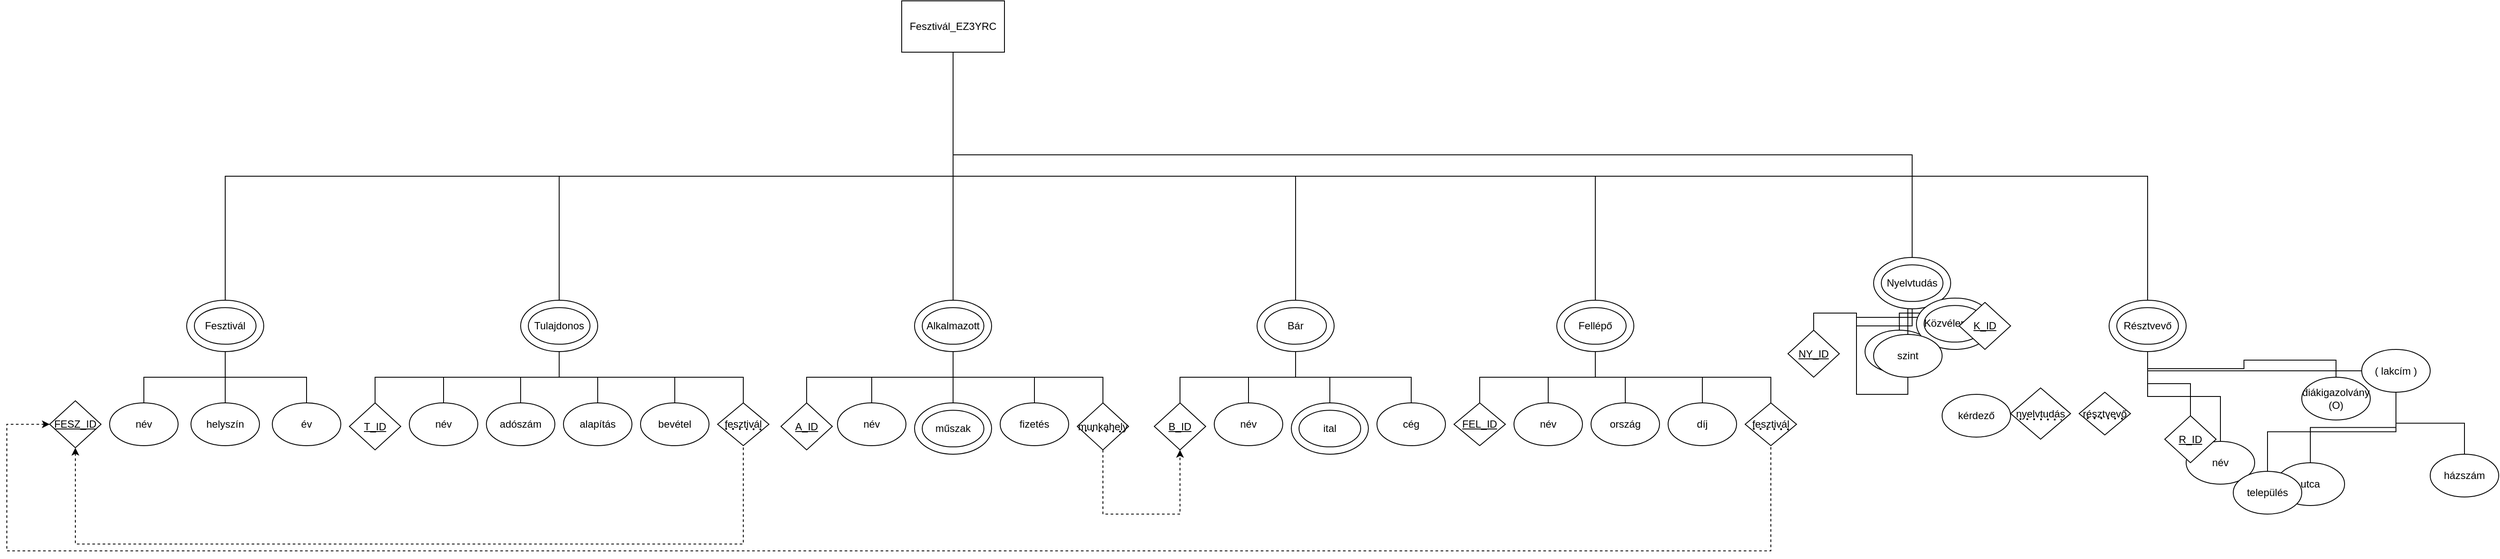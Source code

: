 <mxfile version="22.0.8" type="github">
  <diagram name="1 oldal" id="7Gm-jjUQWlPTQZy7TqSw">
    <mxGraphModel dx="1783" dy="1696" grid="1" gridSize="10" guides="1" tooltips="1" connect="1" arrows="1" fold="1" page="1" pageScale="1" pageWidth="827" pageHeight="1169" math="0" shadow="0">
      <root>
        <mxCell id="0" />
        <mxCell id="1" parent="0" />
        <mxCell id="Tex8kmzmP4nbVUdYOqsj-40" style="edgeStyle=orthogonalEdgeStyle;rounded=0;orthogonalLoop=1;jettySize=auto;html=1;exitX=0.5;exitY=1;exitDx=0;exitDy=0;entryX=0.5;entryY=0;entryDx=0;entryDy=0;endArrow=none;endFill=0;" edge="1" parent="1" source="BsaPP271d8ZQrGvn2r-6-1" target="BsaPP271d8ZQrGvn2r-6-22">
          <mxGeometry relative="1" as="geometry" />
        </mxCell>
        <mxCell id="Tex8kmzmP4nbVUdYOqsj-41" style="edgeStyle=orthogonalEdgeStyle;rounded=0;orthogonalLoop=1;jettySize=auto;html=1;exitX=0.5;exitY=1;exitDx=0;exitDy=0;entryX=0.5;entryY=0;entryDx=0;entryDy=0;endArrow=none;endFill=0;" edge="1" parent="1" source="BsaPP271d8ZQrGvn2r-6-1" target="BsaPP271d8ZQrGvn2r-6-46">
          <mxGeometry relative="1" as="geometry" />
        </mxCell>
        <mxCell id="Tex8kmzmP4nbVUdYOqsj-42" style="edgeStyle=orthogonalEdgeStyle;rounded=0;orthogonalLoop=1;jettySize=auto;html=1;exitX=0.5;exitY=1;exitDx=0;exitDy=0;entryX=0.5;entryY=0;entryDx=0;entryDy=0;endArrow=none;endFill=0;" edge="1" parent="1" source="BsaPP271d8ZQrGvn2r-6-1" target="BsaPP271d8ZQrGvn2r-6-25">
          <mxGeometry relative="1" as="geometry" />
        </mxCell>
        <mxCell id="Tex8kmzmP4nbVUdYOqsj-43" style="edgeStyle=orthogonalEdgeStyle;rounded=0;orthogonalLoop=1;jettySize=auto;html=1;exitX=0.5;exitY=1;exitDx=0;exitDy=0;entryX=0.5;entryY=0;entryDx=0;entryDy=0;endArrow=none;endFill=0;" edge="1" parent="1" source="BsaPP271d8ZQrGvn2r-6-1" target="BsaPP271d8ZQrGvn2r-6-19">
          <mxGeometry relative="1" as="geometry" />
        </mxCell>
        <mxCell id="Tex8kmzmP4nbVUdYOqsj-44" style="edgeStyle=orthogonalEdgeStyle;rounded=0;orthogonalLoop=1;jettySize=auto;html=1;exitX=0.5;exitY=1;exitDx=0;exitDy=0;entryX=0.5;entryY=0;entryDx=0;entryDy=0;endArrow=none;endFill=0;" edge="1" parent="1" source="BsaPP271d8ZQrGvn2r-6-1" target="BsaPP271d8ZQrGvn2r-6-37">
          <mxGeometry relative="1" as="geometry" />
        </mxCell>
        <mxCell id="Tex8kmzmP4nbVUdYOqsj-45" style="edgeStyle=orthogonalEdgeStyle;rounded=0;orthogonalLoop=1;jettySize=auto;html=1;exitX=0.5;exitY=1;exitDx=0;exitDy=0;entryX=0.5;entryY=0;entryDx=0;entryDy=0;endArrow=none;endFill=0;" edge="1" parent="1" source="BsaPP271d8ZQrGvn2r-6-1" target="BsaPP271d8ZQrGvn2r-6-42">
          <mxGeometry relative="1" as="geometry" />
        </mxCell>
        <mxCell id="BsaPP271d8ZQrGvn2r-6-1" value="Fesztivál_EZ3YRC" style="rounded=0;whiteSpace=wrap;html=1;" parent="1" vertex="1">
          <mxGeometry x="495" y="-150" width="120" height="60" as="geometry" />
        </mxCell>
        <mxCell id="BsaPP271d8ZQrGvn2r-6-2" value="név" style="ellipse;whiteSpace=wrap;html=1;" parent="1" vertex="1">
          <mxGeometry x="-80" y="320" width="80" height="50" as="geometry" />
        </mxCell>
        <mxCell id="BsaPP271d8ZQrGvn2r-6-3" value="helyszín" style="ellipse;whiteSpace=wrap;html=1;" parent="1" vertex="1">
          <mxGeometry x="-335" y="320" width="80" height="50" as="geometry" />
        </mxCell>
        <mxCell id="BsaPP271d8ZQrGvn2r-6-4" value="év" style="ellipse;whiteSpace=wrap;html=1;" parent="1" vertex="1">
          <mxGeometry x="-240" y="320" width="80" height="50" as="geometry" />
        </mxCell>
        <mxCell id="BsaPP271d8ZQrGvn2r-6-6" value="név" style="ellipse;whiteSpace=wrap;html=1;" parent="1" vertex="1">
          <mxGeometry x="-430" y="320" width="80" height="50" as="geometry" />
        </mxCell>
        <mxCell id="BsaPP271d8ZQrGvn2r-6-8" value="bevétel" style="ellipse;whiteSpace=wrap;html=1;" parent="1" vertex="1">
          <mxGeometry x="190" y="320" width="80" height="50" as="geometry" />
        </mxCell>
        <mxCell id="BsaPP271d8ZQrGvn2r-6-14" value="" style="group" parent="1" vertex="1" connectable="0">
          <mxGeometry x="-340" y="200" width="90" height="60" as="geometry" />
        </mxCell>
        <mxCell id="BsaPP271d8ZQrGvn2r-6-13" value="" style="ellipse;whiteSpace=wrap;html=1;" parent="BsaPP271d8ZQrGvn2r-6-14" vertex="1">
          <mxGeometry width="90" height="60" as="geometry" />
        </mxCell>
        <mxCell id="BsaPP271d8ZQrGvn2r-6-11" value="Fesztivál" style="ellipse;whiteSpace=wrap;html=1;" parent="BsaPP271d8ZQrGvn2r-6-14" vertex="1">
          <mxGeometry x="9" y="8.571" width="72" height="42.857" as="geometry" />
        </mxCell>
        <mxCell id="BsaPP271d8ZQrGvn2r-6-18" value="" style="group" parent="1" vertex="1" connectable="0">
          <mxGeometry x="1260" y="200" width="90" height="60" as="geometry" />
        </mxCell>
        <mxCell id="BsaPP271d8ZQrGvn2r-6-19" value="" style="ellipse;whiteSpace=wrap;html=1;" parent="BsaPP271d8ZQrGvn2r-6-18" vertex="1">
          <mxGeometry width="90" height="60" as="geometry" />
        </mxCell>
        <mxCell id="BsaPP271d8ZQrGvn2r-6-20" value="Fellépő" style="ellipse;whiteSpace=wrap;html=1;" parent="BsaPP271d8ZQrGvn2r-6-18" vertex="1">
          <mxGeometry x="9" y="8.571" width="72" height="42.857" as="geometry" />
        </mxCell>
        <mxCell id="BsaPP271d8ZQrGvn2r-6-21" value="" style="group" parent="1" vertex="1" connectable="0">
          <mxGeometry x="50" y="200" width="90" height="60" as="geometry" />
        </mxCell>
        <mxCell id="BsaPP271d8ZQrGvn2r-6-22" value="" style="ellipse;whiteSpace=wrap;html=1;" parent="BsaPP271d8ZQrGvn2r-6-21" vertex="1">
          <mxGeometry width="90" height="60" as="geometry" />
        </mxCell>
        <mxCell id="BsaPP271d8ZQrGvn2r-6-23" value="Tulajdonos" style="ellipse;whiteSpace=wrap;html=1;" parent="BsaPP271d8ZQrGvn2r-6-21" vertex="1">
          <mxGeometry x="9" y="8.571" width="72" height="42.857" as="geometry" />
        </mxCell>
        <mxCell id="BsaPP271d8ZQrGvn2r-6-24" value="" style="group" parent="1" vertex="1" connectable="0">
          <mxGeometry x="910" y="200" width="90" height="60" as="geometry" />
        </mxCell>
        <mxCell id="BsaPP271d8ZQrGvn2r-6-25" value="" style="ellipse;whiteSpace=wrap;html=1;" parent="BsaPP271d8ZQrGvn2r-6-24" vertex="1">
          <mxGeometry width="90" height="60" as="geometry" />
        </mxCell>
        <mxCell id="BsaPP271d8ZQrGvn2r-6-26" value="Bár" style="ellipse;whiteSpace=wrap;html=1;" parent="BsaPP271d8ZQrGvn2r-6-24" vertex="1">
          <mxGeometry x="9" y="8.571" width="72" height="42.857" as="geometry" />
        </mxCell>
        <mxCell id="BsaPP271d8ZQrGvn2r-6-36" value="" style="group" parent="1" vertex="1" connectable="0">
          <mxGeometry x="1630" y="150" width="90" height="60" as="geometry" />
        </mxCell>
        <mxCell id="BsaPP271d8ZQrGvn2r-6-37" value="" style="ellipse;whiteSpace=wrap;html=1;" parent="BsaPP271d8ZQrGvn2r-6-36" vertex="1">
          <mxGeometry width="90" height="60" as="geometry" />
        </mxCell>
        <mxCell id="BsaPP271d8ZQrGvn2r-6-38" value="Nyelvtudás" style="ellipse;whiteSpace=wrap;html=1;" parent="BsaPP271d8ZQrGvn2r-6-36" vertex="1">
          <mxGeometry x="9" y="8.571" width="72" height="42.857" as="geometry" />
        </mxCell>
        <mxCell id="BsaPP271d8ZQrGvn2r-6-41" value="" style="group" parent="1" vertex="1" connectable="0">
          <mxGeometry x="1905" y="200" width="90" height="60" as="geometry" />
        </mxCell>
        <mxCell id="BsaPP271d8ZQrGvn2r-6-42" value="" style="ellipse;whiteSpace=wrap;html=1;" parent="BsaPP271d8ZQrGvn2r-6-41" vertex="1">
          <mxGeometry width="90" height="60" as="geometry" />
        </mxCell>
        <mxCell id="BsaPP271d8ZQrGvn2r-6-43" value="Résztvevő" style="ellipse;whiteSpace=wrap;html=1;" parent="BsaPP271d8ZQrGvn2r-6-41" vertex="1">
          <mxGeometry x="9" y="8.571" width="72" height="42.857" as="geometry" />
        </mxCell>
        <mxCell id="BsaPP271d8ZQrGvn2r-6-45" value="" style="group" parent="1" vertex="1" connectable="0">
          <mxGeometry x="510" y="200" width="90" height="60" as="geometry" />
        </mxCell>
        <mxCell id="BsaPP271d8ZQrGvn2r-6-46" value="" style="ellipse;whiteSpace=wrap;html=1;" parent="BsaPP271d8ZQrGvn2r-6-45" vertex="1">
          <mxGeometry width="90" height="60" as="geometry" />
        </mxCell>
        <mxCell id="BsaPP271d8ZQrGvn2r-6-47" value="Alkalmazott" style="ellipse;whiteSpace=wrap;html=1;" parent="BsaPP271d8ZQrGvn2r-6-45" vertex="1">
          <mxGeometry x="9" y="8.571" width="72" height="42.857" as="geometry" />
        </mxCell>
        <mxCell id="BsaPP271d8ZQrGvn2r-6-48" value="adószám" style="ellipse;whiteSpace=wrap;html=1;" parent="1" vertex="1">
          <mxGeometry x="10" y="320" width="80" height="50" as="geometry" />
        </mxCell>
        <mxCell id="BsaPP271d8ZQrGvn2r-6-49" value="alapítás" style="ellipse;whiteSpace=wrap;html=1;" parent="1" vertex="1">
          <mxGeometry x="100" y="320" width="80" height="50" as="geometry" />
        </mxCell>
        <mxCell id="BsaPP271d8ZQrGvn2r-6-51" value="fizetés" style="ellipse;whiteSpace=wrap;html=1;" parent="1" vertex="1">
          <mxGeometry x="610" y="320" width="80" height="50" as="geometry" />
        </mxCell>
        <mxCell id="BsaPP271d8ZQrGvn2r-6-54" value="" style="group" parent="1" vertex="1" connectable="0">
          <mxGeometry x="510" y="320" width="90" height="60" as="geometry" />
        </mxCell>
        <mxCell id="BsaPP271d8ZQrGvn2r-6-55" value="" style="ellipse;whiteSpace=wrap;html=1;" parent="BsaPP271d8ZQrGvn2r-6-54" vertex="1">
          <mxGeometry width="90" height="60" as="geometry" />
        </mxCell>
        <mxCell id="BsaPP271d8ZQrGvn2r-6-56" value="műszak" style="ellipse;whiteSpace=wrap;html=1;" parent="BsaPP271d8ZQrGvn2r-6-54" vertex="1">
          <mxGeometry x="9" y="8.571" width="72" height="42.857" as="geometry" />
        </mxCell>
        <mxCell id="BsaPP271d8ZQrGvn2r-6-59" value="" style="group" parent="1" vertex="1" connectable="0">
          <mxGeometry x="950" y="320" width="90" height="60" as="geometry" />
        </mxCell>
        <mxCell id="BsaPP271d8ZQrGvn2r-6-60" value="" style="ellipse;whiteSpace=wrap;html=1;" parent="BsaPP271d8ZQrGvn2r-6-59" vertex="1">
          <mxGeometry width="90" height="60" as="geometry" />
        </mxCell>
        <mxCell id="BsaPP271d8ZQrGvn2r-6-61" value="ital" style="ellipse;whiteSpace=wrap;html=1;" parent="BsaPP271d8ZQrGvn2r-6-59" vertex="1">
          <mxGeometry x="9" y="8.571" width="72" height="42.857" as="geometry" />
        </mxCell>
        <mxCell id="BsaPP271d8ZQrGvn2r-6-66" value="nyelv" style="ellipse;whiteSpace=wrap;html=1;" parent="1" vertex="1">
          <mxGeometry x="1620" y="235" width="80" height="50" as="geometry" />
        </mxCell>
        <mxCell id="BsaPP271d8ZQrGvn2r-6-68" value="név" style="ellipse;whiteSpace=wrap;html=1;" parent="1" vertex="1">
          <mxGeometry x="1995" y="365" width="80" height="50" as="geometry" />
        </mxCell>
        <mxCell id="BsaPP271d8ZQrGvn2r-6-70" value="diákigazolvány (O)" style="ellipse;whiteSpace=wrap;html=1;" parent="1" vertex="1">
          <mxGeometry x="2130" y="290" width="80" height="50" as="geometry" />
        </mxCell>
        <mxCell id="Tex8kmzmP4nbVUdYOqsj-22" style="edgeStyle=orthogonalEdgeStyle;rounded=0;orthogonalLoop=1;jettySize=auto;html=1;exitX=0.5;exitY=1;exitDx=0;exitDy=0;endArrow=none;endFill=0;" edge="1" parent="1" source="BsaPP271d8ZQrGvn2r-6-72" target="BsaPP271d8ZQrGvn2r-6-75">
          <mxGeometry relative="1" as="geometry" />
        </mxCell>
        <mxCell id="Tex8kmzmP4nbVUdYOqsj-23" style="edgeStyle=orthogonalEdgeStyle;rounded=0;orthogonalLoop=1;jettySize=auto;html=1;exitX=0.5;exitY=1;exitDx=0;exitDy=0;entryX=0.5;entryY=0;entryDx=0;entryDy=0;endArrow=none;endFill=0;" edge="1" parent="1" source="BsaPP271d8ZQrGvn2r-6-72" target="BsaPP271d8ZQrGvn2r-6-73">
          <mxGeometry relative="1" as="geometry" />
        </mxCell>
        <mxCell id="Tex8kmzmP4nbVUdYOqsj-24" style="edgeStyle=orthogonalEdgeStyle;rounded=0;orthogonalLoop=1;jettySize=auto;html=1;exitX=0.5;exitY=1;exitDx=0;exitDy=0;entryX=0.5;entryY=0;entryDx=0;entryDy=0;endArrow=none;endFill=0;" edge="1" parent="1" source="BsaPP271d8ZQrGvn2r-6-72" target="BsaPP271d8ZQrGvn2r-6-74">
          <mxGeometry relative="1" as="geometry" />
        </mxCell>
        <mxCell id="BsaPP271d8ZQrGvn2r-6-72" value="( lakcím )" style="ellipse;whiteSpace=wrap;html=1;" parent="1" vertex="1">
          <mxGeometry x="2200" y="257.5" width="80" height="50" as="geometry" />
        </mxCell>
        <mxCell id="BsaPP271d8ZQrGvn2r-6-73" value="utca" style="ellipse;whiteSpace=wrap;html=1;" parent="1" vertex="1">
          <mxGeometry x="2100" y="390" width="80" height="50" as="geometry" />
        </mxCell>
        <mxCell id="BsaPP271d8ZQrGvn2r-6-74" value="házszám" style="ellipse;whiteSpace=wrap;html=1;" parent="1" vertex="1">
          <mxGeometry x="2280" y="380" width="80" height="50" as="geometry" />
        </mxCell>
        <mxCell id="BsaPP271d8ZQrGvn2r-6-75" value="település" style="ellipse;whiteSpace=wrap;html=1;" parent="1" vertex="1">
          <mxGeometry x="2050" y="400" width="80" height="50" as="geometry" />
        </mxCell>
        <mxCell id="BsaPP271d8ZQrGvn2r-6-76" style="edgeStyle=orthogonalEdgeStyle;rounded=0;orthogonalLoop=1;jettySize=auto;html=1;exitX=0.5;exitY=0;exitDx=0;exitDy=0;entryX=0.5;entryY=1;entryDx=0;entryDy=0;endArrow=none;endFill=0;" parent="1" source="BsaPP271d8ZQrGvn2r-6-13" target="BsaPP271d8ZQrGvn2r-6-1" edge="1">
          <mxGeometry relative="1" as="geometry" />
        </mxCell>
        <mxCell id="Tex8kmzmP4nbVUdYOqsj-52" style="edgeStyle=orthogonalEdgeStyle;rounded=0;orthogonalLoop=1;jettySize=auto;html=1;entryX=0.5;entryY=1;entryDx=0;entryDy=0;startArrow=classic;startFill=1;endArrow=none;endFill=0;dashed=1;exitX=0;exitY=0.5;exitDx=0;exitDy=0;" edge="1" parent="1" source="haYK0gqrgbbHAEe-ASGT-1" target="Tex8kmzmP4nbVUdYOqsj-47">
          <mxGeometry relative="1" as="geometry">
            <mxPoint x="1320" y="370" as="targetPoint" />
            <mxPoint x="-530" y="350" as="sourcePoint" />
            <Array as="points">
              <mxPoint x="-550" y="345" />
              <mxPoint x="-550" y="493" />
              <mxPoint x="1510" y="493" />
            </Array>
          </mxGeometry>
        </mxCell>
        <mxCell id="haYK0gqrgbbHAEe-ASGT-1" value="&lt;u&gt;FESZ_ID&lt;/u&gt;" style="rhombus;whiteSpace=wrap;html=1;" parent="1" vertex="1">
          <mxGeometry x="-500" y="317.5" width="60" height="55" as="geometry" />
        </mxCell>
        <mxCell id="haYK0gqrgbbHAEe-ASGT-3" style="edgeStyle=orthogonalEdgeStyle;rounded=0;orthogonalLoop=1;jettySize=auto;html=1;exitX=0.5;exitY=1;exitDx=0;exitDy=0;entryX=0.5;entryY=0;entryDx=0;entryDy=0;endArrow=none;endFill=0;" parent="1" source="BsaPP271d8ZQrGvn2r-6-13" target="BsaPP271d8ZQrGvn2r-6-6" edge="1">
          <mxGeometry relative="1" as="geometry" />
        </mxCell>
        <mxCell id="haYK0gqrgbbHAEe-ASGT-6" style="edgeStyle=orthogonalEdgeStyle;rounded=0;orthogonalLoop=1;jettySize=auto;html=1;exitX=0.5;exitY=1;exitDx=0;exitDy=0;endArrow=none;endFill=0;" parent="1" source="BsaPP271d8ZQrGvn2r-6-13" target="BsaPP271d8ZQrGvn2r-6-3" edge="1">
          <mxGeometry relative="1" as="geometry" />
        </mxCell>
        <mxCell id="haYK0gqrgbbHAEe-ASGT-7" style="edgeStyle=orthogonalEdgeStyle;rounded=0;orthogonalLoop=1;jettySize=auto;html=1;exitX=0.5;exitY=1;exitDx=0;exitDy=0;endArrow=none;endFill=0;" parent="1" source="BsaPP271d8ZQrGvn2r-6-13" target="BsaPP271d8ZQrGvn2r-6-4" edge="1">
          <mxGeometry relative="1" as="geometry" />
        </mxCell>
        <mxCell id="haYK0gqrgbbHAEe-ASGT-8" style="edgeStyle=orthogonalEdgeStyle;rounded=0;orthogonalLoop=1;jettySize=auto;html=1;exitX=0.5;exitY=1;exitDx=0;exitDy=0;entryX=0.5;entryY=0;entryDx=0;entryDy=0;endArrow=none;endFill=0;" parent="1" source="BsaPP271d8ZQrGvn2r-6-22" target="BsaPP271d8ZQrGvn2r-6-2" edge="1">
          <mxGeometry relative="1" as="geometry" />
        </mxCell>
        <mxCell id="Tex8kmzmP4nbVUdYOqsj-1" style="edgeStyle=orthogonalEdgeStyle;rounded=0;orthogonalLoop=1;jettySize=auto;html=1;exitX=0.5;exitY=1;exitDx=0;exitDy=0;entryX=0.5;entryY=0;entryDx=0;entryDy=0;endArrow=none;endFill=0;" edge="1" parent="1" source="BsaPP271d8ZQrGvn2r-6-22" target="BsaPP271d8ZQrGvn2r-6-48">
          <mxGeometry relative="1" as="geometry" />
        </mxCell>
        <mxCell id="Tex8kmzmP4nbVUdYOqsj-3" style="edgeStyle=orthogonalEdgeStyle;rounded=0;orthogonalLoop=1;jettySize=auto;html=1;exitX=0.5;exitY=1;exitDx=0;exitDy=0;endArrow=none;endFill=0;" edge="1" parent="1" source="BsaPP271d8ZQrGvn2r-6-22" target="BsaPP271d8ZQrGvn2r-6-49">
          <mxGeometry relative="1" as="geometry" />
        </mxCell>
        <mxCell id="Tex8kmzmP4nbVUdYOqsj-4" style="edgeStyle=orthogonalEdgeStyle;rounded=0;orthogonalLoop=1;jettySize=auto;html=1;exitX=0.5;exitY=1;exitDx=0;exitDy=0;endArrow=none;endFill=0;" edge="1" parent="1" source="BsaPP271d8ZQrGvn2r-6-22" target="BsaPP271d8ZQrGvn2r-6-8">
          <mxGeometry relative="1" as="geometry" />
        </mxCell>
        <mxCell id="Tex8kmzmP4nbVUdYOqsj-6" style="edgeStyle=orthogonalEdgeStyle;rounded=0;orthogonalLoop=1;jettySize=auto;html=1;exitX=0.5;exitY=1;exitDx=0;exitDy=0;entryX=0.5;entryY=0;entryDx=0;entryDy=0;endArrow=none;endFill=0;" edge="1" parent="1" source="BsaPP271d8ZQrGvn2r-6-22" target="Tex8kmzmP4nbVUdYOqsj-12">
          <mxGeometry relative="1" as="geometry">
            <mxPoint x="-100" y="320" as="targetPoint" />
          </mxGeometry>
        </mxCell>
        <mxCell id="Tex8kmzmP4nbVUdYOqsj-7" style="edgeStyle=orthogonalEdgeStyle;rounded=0;orthogonalLoop=1;jettySize=auto;html=1;exitX=0.5;exitY=1;exitDx=0;exitDy=0;entryX=0.5;entryY=0;entryDx=0;entryDy=0;endArrow=none;endFill=0;" edge="1" parent="1" source="BsaPP271d8ZQrGvn2r-6-19" target="Tex8kmzmP4nbVUdYOqsj-88">
          <mxGeometry relative="1" as="geometry">
            <mxPoint x="1264.5" y="322.5" as="targetPoint" />
          </mxGeometry>
        </mxCell>
        <mxCell id="Tex8kmzmP4nbVUdYOqsj-12" value="&lt;u&gt;T_ID&lt;/u&gt;" style="rhombus;whiteSpace=wrap;html=1;" vertex="1" parent="1">
          <mxGeometry x="-150" y="320" width="60" height="55" as="geometry" />
        </mxCell>
        <mxCell id="Tex8kmzmP4nbVUdYOqsj-13" value="&lt;u&gt;FEL_ID&lt;/u&gt;" style="rhombus;whiteSpace=wrap;html=1;" vertex="1" parent="1">
          <mxGeometry x="1140" y="320" width="60" height="50" as="geometry" />
        </mxCell>
        <mxCell id="Tex8kmzmP4nbVUdYOqsj-15" value="&lt;u&gt;R_ID&lt;/u&gt;" style="rhombus;whiteSpace=wrap;html=1;" vertex="1" parent="1">
          <mxGeometry x="1970" y="335" width="60" height="55" as="geometry" />
        </mxCell>
        <mxCell id="Tex8kmzmP4nbVUdYOqsj-16" style="edgeStyle=orthogonalEdgeStyle;rounded=0;orthogonalLoop=1;jettySize=auto;html=1;exitX=0.5;exitY=1;exitDx=0;exitDy=0;entryX=0.5;entryY=0;entryDx=0;entryDy=0;endArrow=none;endFill=0;" edge="1" parent="1" source="BsaPP271d8ZQrGvn2r-6-42" target="Tex8kmzmP4nbVUdYOqsj-15">
          <mxGeometry relative="1" as="geometry" />
        </mxCell>
        <mxCell id="Tex8kmzmP4nbVUdYOqsj-17" style="edgeStyle=orthogonalEdgeStyle;rounded=0;orthogonalLoop=1;jettySize=auto;html=1;exitX=0.5;exitY=1;exitDx=0;exitDy=0;entryX=0.5;entryY=0;entryDx=0;entryDy=0;endArrow=none;endFill=0;" edge="1" parent="1" source="BsaPP271d8ZQrGvn2r-6-42" target="BsaPP271d8ZQrGvn2r-6-68">
          <mxGeometry relative="1" as="geometry" />
        </mxCell>
        <mxCell id="Tex8kmzmP4nbVUdYOqsj-18" style="edgeStyle=orthogonalEdgeStyle;rounded=0;orthogonalLoop=1;jettySize=auto;html=1;exitX=0.5;exitY=1;exitDx=0;exitDy=0;entryX=0.5;entryY=0;entryDx=0;entryDy=0;endArrow=none;endFill=0;" edge="1" parent="1" source="BsaPP271d8ZQrGvn2r-6-42" target="BsaPP271d8ZQrGvn2r-6-70">
          <mxGeometry relative="1" as="geometry" />
        </mxCell>
        <mxCell id="Tex8kmzmP4nbVUdYOqsj-20" style="edgeStyle=orthogonalEdgeStyle;rounded=0;orthogonalLoop=1;jettySize=auto;html=1;exitX=0.5;exitY=1;exitDx=0;exitDy=0;endArrow=none;endFill=0;" edge="1" parent="1" source="BsaPP271d8ZQrGvn2r-6-42" target="BsaPP271d8ZQrGvn2r-6-72">
          <mxGeometry relative="1" as="geometry" />
        </mxCell>
        <mxCell id="Tex8kmzmP4nbVUdYOqsj-25" value="&lt;u&gt;A_ID&lt;/u&gt;" style="rhombus;whiteSpace=wrap;html=1;" vertex="1" parent="1">
          <mxGeometry x="354" y="320" width="60" height="55" as="geometry" />
        </mxCell>
        <mxCell id="Tex8kmzmP4nbVUdYOqsj-26" style="edgeStyle=orthogonalEdgeStyle;rounded=0;orthogonalLoop=1;jettySize=auto;html=1;exitX=0.5;exitY=1;exitDx=0;exitDy=0;entryX=0.5;entryY=0;entryDx=0;entryDy=0;endArrow=none;endFill=0;" edge="1" parent="1" source="BsaPP271d8ZQrGvn2r-6-46" target="Tex8kmzmP4nbVUdYOqsj-25">
          <mxGeometry relative="1" as="geometry" />
        </mxCell>
        <mxCell id="Tex8kmzmP4nbVUdYOqsj-27" style="edgeStyle=orthogonalEdgeStyle;rounded=0;orthogonalLoop=1;jettySize=auto;html=1;exitX=0.5;exitY=1;exitDx=0;exitDy=0;entryX=0.5;entryY=0;entryDx=0;entryDy=0;endArrow=none;endFill=0;" edge="1" parent="1" source="BsaPP271d8ZQrGvn2r-6-46" target="BsaPP271d8ZQrGvn2r-6-7">
          <mxGeometry relative="1" as="geometry" />
        </mxCell>
        <mxCell id="Tex8kmzmP4nbVUdYOqsj-28" style="edgeStyle=orthogonalEdgeStyle;rounded=0;orthogonalLoop=1;jettySize=auto;html=1;exitX=0.5;exitY=1;exitDx=0;exitDy=0;entryX=0.5;entryY=0;entryDx=0;entryDy=0;endArrow=none;endFill=0;" edge="1" parent="1" source="BsaPP271d8ZQrGvn2r-6-46" target="BsaPP271d8ZQrGvn2r-6-55">
          <mxGeometry relative="1" as="geometry" />
        </mxCell>
        <mxCell id="Tex8kmzmP4nbVUdYOqsj-29" style="edgeStyle=orthogonalEdgeStyle;rounded=0;orthogonalLoop=1;jettySize=auto;html=1;exitX=0.5;exitY=1;exitDx=0;exitDy=0;entryX=0.5;entryY=0;entryDx=0;entryDy=0;endArrow=none;endFill=0;" edge="1" parent="1" source="BsaPP271d8ZQrGvn2r-6-46" target="BsaPP271d8ZQrGvn2r-6-51">
          <mxGeometry relative="1" as="geometry" />
        </mxCell>
        <mxCell id="Tex8kmzmP4nbVUdYOqsj-32" style="edgeStyle=orthogonalEdgeStyle;rounded=0;orthogonalLoop=1;jettySize=auto;html=1;exitX=0.5;exitY=1;exitDx=0;exitDy=0;entryX=0.5;entryY=0;entryDx=0;entryDy=0;endArrow=none;endFill=0;" edge="1" parent="1" source="BsaPP271d8ZQrGvn2r-6-25" target="Tex8kmzmP4nbVUdYOqsj-30">
          <mxGeometry relative="1" as="geometry" />
        </mxCell>
        <mxCell id="Tex8kmzmP4nbVUdYOqsj-33" style="edgeStyle=orthogonalEdgeStyle;rounded=0;orthogonalLoop=1;jettySize=auto;html=1;exitX=0.5;exitY=1;exitDx=0;exitDy=0;entryX=0.5;entryY=0;entryDx=0;entryDy=0;endArrow=none;endFill=0;" edge="1" parent="1" source="BsaPP271d8ZQrGvn2r-6-25" target="BsaPP271d8ZQrGvn2r-6-57">
          <mxGeometry relative="1" as="geometry" />
        </mxCell>
        <mxCell id="Tex8kmzmP4nbVUdYOqsj-34" style="edgeStyle=orthogonalEdgeStyle;rounded=0;orthogonalLoop=1;jettySize=auto;html=1;exitX=0.5;exitY=1;exitDx=0;exitDy=0;entryX=0.5;entryY=0;entryDx=0;entryDy=0;endArrow=none;endFill=0;" edge="1" parent="1" source="BsaPP271d8ZQrGvn2r-6-25" target="BsaPP271d8ZQrGvn2r-6-60">
          <mxGeometry relative="1" as="geometry" />
        </mxCell>
        <mxCell id="Tex8kmzmP4nbVUdYOqsj-36" value="&lt;u&gt;NY_ID&lt;/u&gt;" style="rhombus;whiteSpace=wrap;html=1;" vertex="1" parent="1">
          <mxGeometry x="1530" y="235" width="60" height="55" as="geometry" />
        </mxCell>
        <mxCell id="Tex8kmzmP4nbVUdYOqsj-37" style="edgeStyle=orthogonalEdgeStyle;rounded=0;orthogonalLoop=1;jettySize=auto;html=1;exitX=0.5;exitY=1;exitDx=0;exitDy=0;entryX=0.5;entryY=0;entryDx=0;entryDy=0;endArrow=none;endFill=0;" edge="1" parent="1" source="BsaPP271d8ZQrGvn2r-6-37" target="Tex8kmzmP4nbVUdYOqsj-36">
          <mxGeometry relative="1" as="geometry" />
        </mxCell>
        <mxCell id="Tex8kmzmP4nbVUdYOqsj-38" style="edgeStyle=orthogonalEdgeStyle;rounded=0;orthogonalLoop=1;jettySize=auto;html=1;exitX=0.5;exitY=1;exitDx=0;exitDy=0;entryX=0.5;entryY=0;entryDx=0;entryDy=0;endArrow=none;endFill=0;" edge="1" parent="1" source="BsaPP271d8ZQrGvn2r-6-67" target="BsaPP271d8ZQrGvn2r-6-66">
          <mxGeometry relative="1" as="geometry" />
        </mxCell>
        <mxCell id="Tex8kmzmP4nbVUdYOqsj-39" style="edgeStyle=orthogonalEdgeStyle;rounded=0;orthogonalLoop=1;jettySize=auto;html=1;exitX=0.5;exitY=1;exitDx=0;exitDy=0;entryX=0.5;entryY=0;entryDx=0;entryDy=0;endArrow=none;endFill=0;" edge="1" parent="1" source="BsaPP271d8ZQrGvn2r-6-37" target="BsaPP271d8ZQrGvn2r-6-67">
          <mxGeometry relative="1" as="geometry" />
        </mxCell>
        <mxCell id="Tex8kmzmP4nbVUdYOqsj-47" value="fesztivál" style="rhombus;whiteSpace=wrap;html=1;" vertex="1" parent="1">
          <mxGeometry x="1480" y="320" width="60" height="50" as="geometry" />
        </mxCell>
        <mxCell id="Tex8kmzmP4nbVUdYOqsj-49" value="" style="endArrow=none;dashed=1;html=1;dashPattern=1 3;strokeWidth=2;rounded=0;exitX=0.15;exitY=0.606;exitDx=0;exitDy=0;exitPerimeter=0;entryX=0.85;entryY=0.618;entryDx=0;entryDy=0;entryPerimeter=0;" edge="1" parent="1" source="Tex8kmzmP4nbVUdYOqsj-47" target="Tex8kmzmP4nbVUdYOqsj-47">
          <mxGeometry width="50" height="50" relative="1" as="geometry">
            <mxPoint x="1590" y="770" as="sourcePoint" />
            <mxPoint x="1640" y="720" as="targetPoint" />
          </mxGeometry>
        </mxCell>
        <mxCell id="Tex8kmzmP4nbVUdYOqsj-55" style="edgeStyle=orthogonalEdgeStyle;rounded=0;orthogonalLoop=1;jettySize=auto;html=1;exitX=0.5;exitY=1;exitDx=0;exitDy=0;entryX=0.5;entryY=0;entryDx=0;entryDy=0;endArrow=none;endFill=0;" edge="1" parent="1" source="BsaPP271d8ZQrGvn2r-6-19" target="Tex8kmzmP4nbVUdYOqsj-47">
          <mxGeometry relative="1" as="geometry" />
        </mxCell>
        <mxCell id="Tex8kmzmP4nbVUdYOqsj-58" value="fesztivál" style="rhombus;whiteSpace=wrap;html=1;" vertex="1" parent="1">
          <mxGeometry x="280" y="320" width="60" height="50" as="geometry" />
        </mxCell>
        <mxCell id="Tex8kmzmP4nbVUdYOqsj-59" value="" style="endArrow=none;dashed=1;html=1;dashPattern=1 3;strokeWidth=2;rounded=0;exitX=0.15;exitY=0.606;exitDx=0;exitDy=0;exitPerimeter=0;entryX=0.85;entryY=0.618;entryDx=0;entryDy=0;entryPerimeter=0;" edge="1" parent="1" source="Tex8kmzmP4nbVUdYOqsj-58" target="Tex8kmzmP4nbVUdYOqsj-58">
          <mxGeometry width="50" height="50" relative="1" as="geometry">
            <mxPoint x="500" y="772.5" as="sourcePoint" />
            <mxPoint x="550" y="722.5" as="targetPoint" />
          </mxGeometry>
        </mxCell>
        <mxCell id="Tex8kmzmP4nbVUdYOqsj-60" style="edgeStyle=orthogonalEdgeStyle;rounded=0;orthogonalLoop=1;jettySize=auto;html=1;exitX=0.5;exitY=1;exitDx=0;exitDy=0;entryX=0.5;entryY=0;entryDx=0;entryDy=0;endArrow=none;endFill=0;" edge="1" parent="1" source="BsaPP271d8ZQrGvn2r-6-22" target="Tex8kmzmP4nbVUdYOqsj-58">
          <mxGeometry relative="1" as="geometry" />
        </mxCell>
        <mxCell id="Tex8kmzmP4nbVUdYOqsj-63" style="edgeStyle=orthogonalEdgeStyle;rounded=0;orthogonalLoop=1;jettySize=auto;html=1;exitX=0.5;exitY=1;exitDx=0;exitDy=0;entryX=0.5;entryY=1;entryDx=0;entryDy=0;startArrow=classic;startFill=1;endArrow=none;endFill=0;dashed=1;" edge="1" parent="1" source="haYK0gqrgbbHAEe-ASGT-1" target="Tex8kmzmP4nbVUdYOqsj-58">
          <mxGeometry relative="1" as="geometry">
            <mxPoint x="1380" y="362.5" as="targetPoint" />
            <mxPoint x="-490" y="367.5" as="sourcePoint" />
            <Array as="points">
              <mxPoint x="-470" y="485" />
              <mxPoint x="310" y="485" />
            </Array>
          </mxGeometry>
        </mxCell>
        <mxCell id="Tex8kmzmP4nbVUdYOqsj-67" value="" style="group" vertex="1" connectable="0" parent="1">
          <mxGeometry x="1680" y="197.5" width="110" height="60" as="geometry" />
        </mxCell>
        <mxCell id="Tex8kmzmP4nbVUdYOqsj-68" value="" style="ellipse;whiteSpace=wrap;html=1;" vertex="1" parent="Tex8kmzmP4nbVUdYOqsj-67">
          <mxGeometry width="90" height="60" as="geometry" />
        </mxCell>
        <mxCell id="Tex8kmzmP4nbVUdYOqsj-69" value="Közvélemény" style="ellipse;whiteSpace=wrap;html=1;" vertex="1" parent="Tex8kmzmP4nbVUdYOqsj-67">
          <mxGeometry x="9" y="8.571" width="72" height="42.857" as="geometry" />
        </mxCell>
        <mxCell id="Tex8kmzmP4nbVUdYOqsj-70" value="&lt;u&gt;K_ID&lt;br&gt;&lt;/u&gt;" style="rhombus;whiteSpace=wrap;html=1;" vertex="1" parent="Tex8kmzmP4nbVUdYOqsj-67">
          <mxGeometry x="50" y="5" width="60" height="55" as="geometry" />
        </mxCell>
        <mxCell id="Tex8kmzmP4nbVUdYOqsj-71" value="kérdező" style="ellipse;whiteSpace=wrap;html=1;" vertex="1" parent="1">
          <mxGeometry x="1710" y="310" width="80" height="50" as="geometry" />
        </mxCell>
        <mxCell id="Tex8kmzmP4nbVUdYOqsj-72" value="résztvevő" style="rhombus;whiteSpace=wrap;html=1;" vertex="1" parent="1">
          <mxGeometry x="1870" y="307.5" width="60" height="50" as="geometry" />
        </mxCell>
        <mxCell id="Tex8kmzmP4nbVUdYOqsj-73" value="" style="endArrow=none;dashed=1;html=1;dashPattern=1 3;strokeWidth=2;rounded=0;exitX=0.15;exitY=0.606;exitDx=0;exitDy=0;exitPerimeter=0;entryX=0.85;entryY=0.618;entryDx=0;entryDy=0;entryPerimeter=0;" edge="1" parent="1" source="Tex8kmzmP4nbVUdYOqsj-72" target="Tex8kmzmP4nbVUdYOqsj-72">
          <mxGeometry width="50" height="50" relative="1" as="geometry">
            <mxPoint x="1600" y="780" as="sourcePoint" />
            <mxPoint x="1650" y="730" as="targetPoint" />
          </mxGeometry>
        </mxCell>
        <mxCell id="Tex8kmzmP4nbVUdYOqsj-75" value="nyelvtudás" style="rhombus;whiteSpace=wrap;html=1;" vertex="1" parent="1">
          <mxGeometry x="1790" y="302.5" width="70" height="60" as="geometry" />
        </mxCell>
        <mxCell id="Tex8kmzmP4nbVUdYOqsj-76" value="" style="endArrow=none;dashed=1;html=1;dashPattern=1 3;strokeWidth=2;rounded=0;exitX=0.15;exitY=0.606;exitDx=0;exitDy=0;exitPerimeter=0;entryX=0.85;entryY=0.618;entryDx=0;entryDy=0;entryPerimeter=0;" edge="1" parent="1" source="Tex8kmzmP4nbVUdYOqsj-75" target="Tex8kmzmP4nbVUdYOqsj-75">
          <mxGeometry width="50" height="50" relative="1" as="geometry">
            <mxPoint x="1600" y="780" as="sourcePoint" />
            <mxPoint x="1650" y="730" as="targetPoint" />
          </mxGeometry>
        </mxCell>
        <mxCell id="BsaPP271d8ZQrGvn2r-6-7" value="név" style="ellipse;whiteSpace=wrap;html=1;" parent="1" vertex="1">
          <mxGeometry x="420" y="320" width="80" height="50" as="geometry" />
        </mxCell>
        <mxCell id="Tex8kmzmP4nbVUdYOqsj-81" style="edgeStyle=orthogonalEdgeStyle;rounded=0;orthogonalLoop=1;jettySize=auto;html=1;exitX=0.5;exitY=1;exitDx=0;exitDy=0;entryX=0.5;entryY=1;entryDx=0;entryDy=0;dashed=1;" edge="1" parent="1" source="Tex8kmzmP4nbVUdYOqsj-80" target="Tex8kmzmP4nbVUdYOqsj-30">
          <mxGeometry relative="1" as="geometry">
            <mxPoint x="920" y="440" as="targetPoint" />
            <Array as="points">
              <mxPoint x="730" y="450" />
              <mxPoint x="820" y="450" />
            </Array>
          </mxGeometry>
        </mxCell>
        <mxCell id="Tex8kmzmP4nbVUdYOqsj-80" value="munkahely" style="rhombus;whiteSpace=wrap;html=1;" vertex="1" parent="1">
          <mxGeometry x="700" y="320" width="60" height="55" as="geometry" />
        </mxCell>
        <mxCell id="BsaPP271d8ZQrGvn2r-6-57" value="név" style="ellipse;whiteSpace=wrap;html=1;" parent="1" vertex="1">
          <mxGeometry x="860" y="320" width="80" height="50" as="geometry" />
        </mxCell>
        <mxCell id="Tex8kmzmP4nbVUdYOqsj-30" value="&lt;u&gt;B_ID&lt;/u&gt;" style="rhombus;whiteSpace=wrap;html=1;" vertex="1" parent="1">
          <mxGeometry x="790" y="320" width="60" height="55" as="geometry" />
        </mxCell>
        <mxCell id="Tex8kmzmP4nbVUdYOqsj-82" value="" style="endArrow=none;dashed=1;html=1;dashPattern=1 3;strokeWidth=2;rounded=0;exitX=0.15;exitY=0.606;exitDx=0;exitDy=0;exitPerimeter=0;entryX=0.85;entryY=0.618;entryDx=0;entryDy=0;entryPerimeter=0;" edge="1" parent="1">
          <mxGeometry width="50" height="50" relative="1" as="geometry">
            <mxPoint x="709" y="352.5" as="sourcePoint" />
            <mxPoint x="751" y="353.5" as="targetPoint" />
          </mxGeometry>
        </mxCell>
        <mxCell id="Tex8kmzmP4nbVUdYOqsj-85" style="edgeStyle=orthogonalEdgeStyle;rounded=0;orthogonalLoop=1;jettySize=auto;html=1;exitX=0.5;exitY=0;exitDx=0;exitDy=0;entryX=0.5;entryY=1;entryDx=0;entryDy=0;endArrow=none;endFill=0;" edge="1" parent="1" source="Tex8kmzmP4nbVUdYOqsj-84" target="BsaPP271d8ZQrGvn2r-6-25">
          <mxGeometry relative="1" as="geometry" />
        </mxCell>
        <mxCell id="Tex8kmzmP4nbVUdYOqsj-84" value="cég" style="ellipse;whiteSpace=wrap;html=1;" vertex="1" parent="1">
          <mxGeometry x="1050" y="320" width="80" height="50" as="geometry" />
        </mxCell>
        <mxCell id="Tex8kmzmP4nbVUdYOqsj-86" style="edgeStyle=orthogonalEdgeStyle;rounded=0;orthogonalLoop=1;jettySize=auto;html=1;exitX=0.5;exitY=1;exitDx=0;exitDy=0;entryX=0.5;entryY=0;entryDx=0;entryDy=0;endArrow=none;endFill=0;" edge="1" parent="1" source="BsaPP271d8ZQrGvn2r-6-46" target="Tex8kmzmP4nbVUdYOqsj-80">
          <mxGeometry relative="1" as="geometry" />
        </mxCell>
        <mxCell id="Tex8kmzmP4nbVUdYOqsj-87" style="edgeStyle=orthogonalEdgeStyle;rounded=0;orthogonalLoop=1;jettySize=auto;html=1;exitX=0.5;exitY=1;exitDx=0;exitDy=0;entryX=0.5;entryY=0;entryDx=0;entryDy=0;endArrow=none;endFill=0;" edge="1" parent="1" source="BsaPP271d8ZQrGvn2r-6-19" target="Tex8kmzmP4nbVUdYOqsj-13">
          <mxGeometry relative="1" as="geometry" />
        </mxCell>
        <mxCell id="Tex8kmzmP4nbVUdYOqsj-88" value="név" style="ellipse;whiteSpace=wrap;html=1;" vertex="1" parent="1">
          <mxGeometry x="1210" y="320" width="80" height="50" as="geometry" />
        </mxCell>
        <mxCell id="Tex8kmzmP4nbVUdYOqsj-89" value="ország" style="ellipse;whiteSpace=wrap;html=1;" vertex="1" parent="1">
          <mxGeometry x="1300" y="320" width="80" height="50" as="geometry" />
        </mxCell>
        <mxCell id="Tex8kmzmP4nbVUdYOqsj-90" style="edgeStyle=orthogonalEdgeStyle;rounded=0;orthogonalLoop=1;jettySize=auto;html=1;exitX=0.5;exitY=1;exitDx=0;exitDy=0;endArrow=none;endFill=0;" edge="1" parent="1" source="BsaPP271d8ZQrGvn2r-6-19" target="Tex8kmzmP4nbVUdYOqsj-89">
          <mxGeometry relative="1" as="geometry" />
        </mxCell>
        <mxCell id="Tex8kmzmP4nbVUdYOqsj-93" style="edgeStyle=orthogonalEdgeStyle;rounded=0;orthogonalLoop=1;jettySize=auto;html=1;exitX=0.5;exitY=0;exitDx=0;exitDy=0;entryX=0.5;entryY=1;entryDx=0;entryDy=0;endArrow=none;endFill=0;" edge="1" parent="1" source="Tex8kmzmP4nbVUdYOqsj-92" target="BsaPP271d8ZQrGvn2r-6-19">
          <mxGeometry relative="1" as="geometry" />
        </mxCell>
        <mxCell id="Tex8kmzmP4nbVUdYOqsj-92" value="díj" style="ellipse;whiteSpace=wrap;html=1;" vertex="1" parent="1">
          <mxGeometry x="1390" y="320" width="80" height="50" as="geometry" />
        </mxCell>
        <mxCell id="Tex8kmzmP4nbVUdYOqsj-95" value="" style="edgeStyle=orthogonalEdgeStyle;rounded=0;orthogonalLoop=1;jettySize=auto;html=1;exitX=0.5;exitY=1;exitDx=0;exitDy=0;entryX=0.5;entryY=0;entryDx=0;entryDy=0;endArrow=none;endFill=0;" edge="1" parent="1" source="BsaPP271d8ZQrGvn2r-6-37" target="BsaPP271d8ZQrGvn2r-6-67">
          <mxGeometry relative="1" as="geometry">
            <mxPoint x="1675" y="210" as="sourcePoint" />
            <mxPoint x="1630" y="316" as="targetPoint" />
          </mxGeometry>
        </mxCell>
        <mxCell id="BsaPP271d8ZQrGvn2r-6-67" value="szint" style="ellipse;whiteSpace=wrap;html=1;" parent="1" vertex="1">
          <mxGeometry x="1630" y="240" width="80" height="50" as="geometry" />
        </mxCell>
      </root>
    </mxGraphModel>
  </diagram>
</mxfile>
